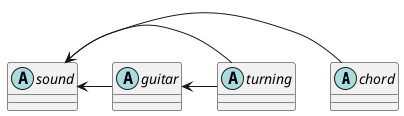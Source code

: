 @startuml dependencies.png
abstract chord
abstract guitar
abstract sound
abstract turning
sound <- chord
sound <- turning
sound <- guitar
guitar <- turning
@enduml